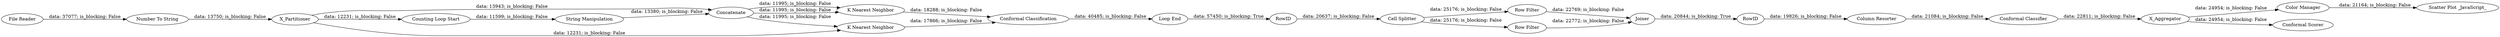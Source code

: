 digraph {
	"1138432476580549060_101" [label=RowID]
	"1138432476580549060_108" [label="Scatter Plot _JavaScript_"]
	"1138432476580549060_69" [label=X_Aggregator]
	"1138432476580549060_109" [label="Color Manager"]
	"1138432476580549060_102" [label="Cell Splitter"]
	"1138432476580549060_87" [label="Conformal Scorer"]
	"1138432476580549060_95" [label="Counting Loop Start"]
	"1138432476580549060_106" [label=RowID]
	"1138432476580549060_96" [label="String Manipulation"]
	"1138432476580549060_83" [label="Conformal Classification"]
	"1138432476580549060_94" [label="K Nearest Neighbor"]
	"1138432476580549060_48" [label="File Reader"]
	"1138432476580549060_105" [label="Conformal Classifier"]
	"1138432476580549060_97" [label=Concatenate]
	"1138432476580549060_57" [label="Number To String"]
	"1138432476580549060_99" [label="Loop End"]
	"1138432476580549060_104" [label="Row Filter"]
	"1138432476580549060_103" [label="Row Filter"]
	"1138432476580549060_107" [label="Column Resorter"]
	"1138432476580549060_34" [label=X_Partitioner]
	"1138432476580549060_98" [label="K Nearest Neighbor"]
	"1138432476580549060_100" [label=Joiner]
	"1138432476580549060_107" -> "1138432476580549060_105" [label="data: 21084; is_blocking: False"]
	"1138432476580549060_34" -> "1138432476580549060_95" [label="data: 12231; is_blocking: False"]
	"1138432476580549060_103" -> "1138432476580549060_100" [label="data: 22772; is_blocking: False"]
	"1138432476580549060_104" -> "1138432476580549060_100" [label="data: 22769; is_blocking: False"]
	"1138432476580549060_102" -> "1138432476580549060_104" [label="data: 25176; is_blocking: False"]
	"1138432476580549060_69" -> "1138432476580549060_109" [label="data: 24954; is_blocking: False"]
	"1138432476580549060_106" -> "1138432476580549060_107" [label="data: 19826; is_blocking: False"]
	"1138432476580549060_94" -> "1138432476580549060_83" [label="data: 17866; is_blocking: False"]
	"1138432476580549060_95" -> "1138432476580549060_96" [label="data: 11599; is_blocking: False"]
	"1138432476580549060_101" -> "1138432476580549060_102" [label="data: 20637; is_blocking: False"]
	"1138432476580549060_100" -> "1138432476580549060_106" [label="data: 20844; is_blocking: True"]
	"1138432476580549060_98" -> "1138432476580549060_83" [label="data: 18288; is_blocking: False"]
	"1138432476580549060_99" -> "1138432476580549060_101" [label="data: 57450; is_blocking: True"]
	"1138432476580549060_57" -> "1138432476580549060_34" [label="data: 13750; is_blocking: False"]
	"1138432476580549060_109" -> "1138432476580549060_108" [label="data: 21164; is_blocking: False"]
	"1138432476580549060_105" -> "1138432476580549060_69" [label="data: 22811; is_blocking: False"]
	"1138432476580549060_34" -> "1138432476580549060_97" [label="data: 13943; is_blocking: False"]
	"1138432476580549060_48" -> "1138432476580549060_57" [label="data: 37077; is_blocking: False"]
	"1138432476580549060_97" -> "1138432476580549060_98" [label="data: 11995; is_blocking: False"]
	"1138432476580549060_34" -> "1138432476580549060_94" [label="data: 12231; is_blocking: False"]
	"1138432476580549060_102" -> "1138432476580549060_103" [label="data: 25176; is_blocking: False"]
	"1138432476580549060_97" -> "1138432476580549060_98" [label="data: 11995; is_blocking: False"]
	"1138432476580549060_69" -> "1138432476580549060_87" [label="data: 24954; is_blocking: False"]
	"1138432476580549060_97" -> "1138432476580549060_94" [label="data: 11995; is_blocking: False"]
	"1138432476580549060_96" -> "1138432476580549060_97" [label="data: 13380; is_blocking: False"]
	"1138432476580549060_83" -> "1138432476580549060_99" [label="data: 40485; is_blocking: False"]
	rankdir=LR
}
